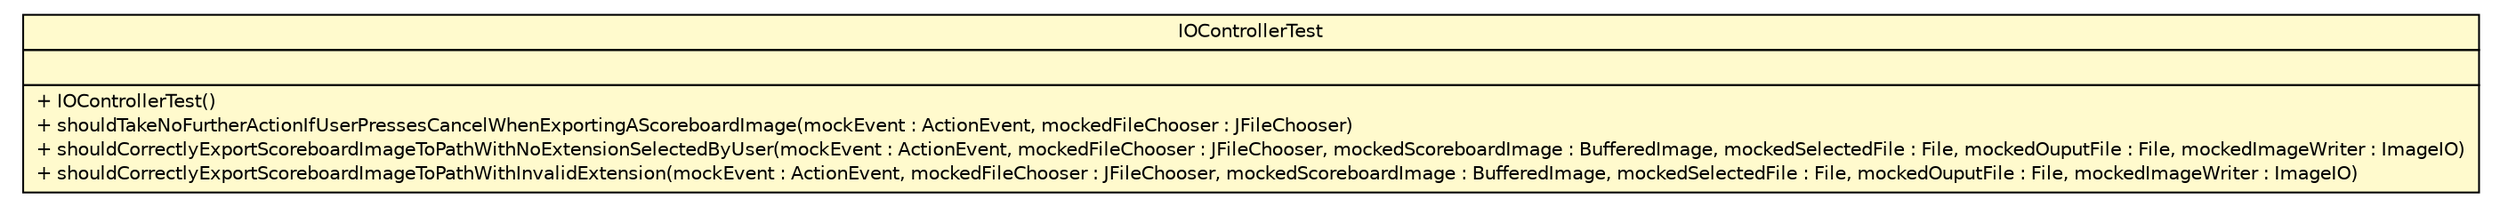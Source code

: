 #!/usr/local/bin/dot
#
# Class diagram 
# Generated by UMLGraph version R5_6 (http://www.umlgraph.org/)
#

digraph G {
	edge [fontname="Helvetica",fontsize=10,labelfontname="Helvetica",labelfontsize=10];
	node [fontname="Helvetica",fontsize=10,shape=plaintext];
	nodesep=0.25;
	ranksep=0.5;
	// thmuggleton.controller.IOControllerTest
	c54 [label=<<table title="thmuggleton.controller.IOControllerTest" border="0" cellborder="1" cellspacing="0" cellpadding="2" port="p" bgcolor="lemonChiffon" href="./IOControllerTest.html">
		<tr><td><table border="0" cellspacing="0" cellpadding="1">
<tr><td align="center" balign="center"> IOControllerTest </td></tr>
		</table></td></tr>
		<tr><td><table border="0" cellspacing="0" cellpadding="1">
<tr><td align="left" balign="left">  </td></tr>
		</table></td></tr>
		<tr><td><table border="0" cellspacing="0" cellpadding="1">
<tr><td align="left" balign="left"> + IOControllerTest() </td></tr>
<tr><td align="left" balign="left"> + shouldTakeNoFurtherActionIfUserPressesCancelWhenExportingAScoreboardImage(mockEvent : ActionEvent, mockedFileChooser : JFileChooser) </td></tr>
<tr><td align="left" balign="left"> + shouldCorrectlyExportScoreboardImageToPathWithNoExtensionSelectedByUser(mockEvent : ActionEvent, mockedFileChooser : JFileChooser, mockedScoreboardImage : BufferedImage, mockedSelectedFile : File, mockedOuputFile : File, mockedImageWriter : ImageIO) </td></tr>
<tr><td align="left" balign="left"> + shouldCorrectlyExportScoreboardImageToPathWithInvalidExtension(mockEvent : ActionEvent, mockedFileChooser : JFileChooser, mockedScoreboardImage : BufferedImage, mockedSelectedFile : File, mockedOuputFile : File, mockedImageWriter : ImageIO) </td></tr>
		</table></td></tr>
		</table>>, URL="./IOControllerTest.html", fontname="Helvetica", fontcolor="black", fontsize=10.0];
}

